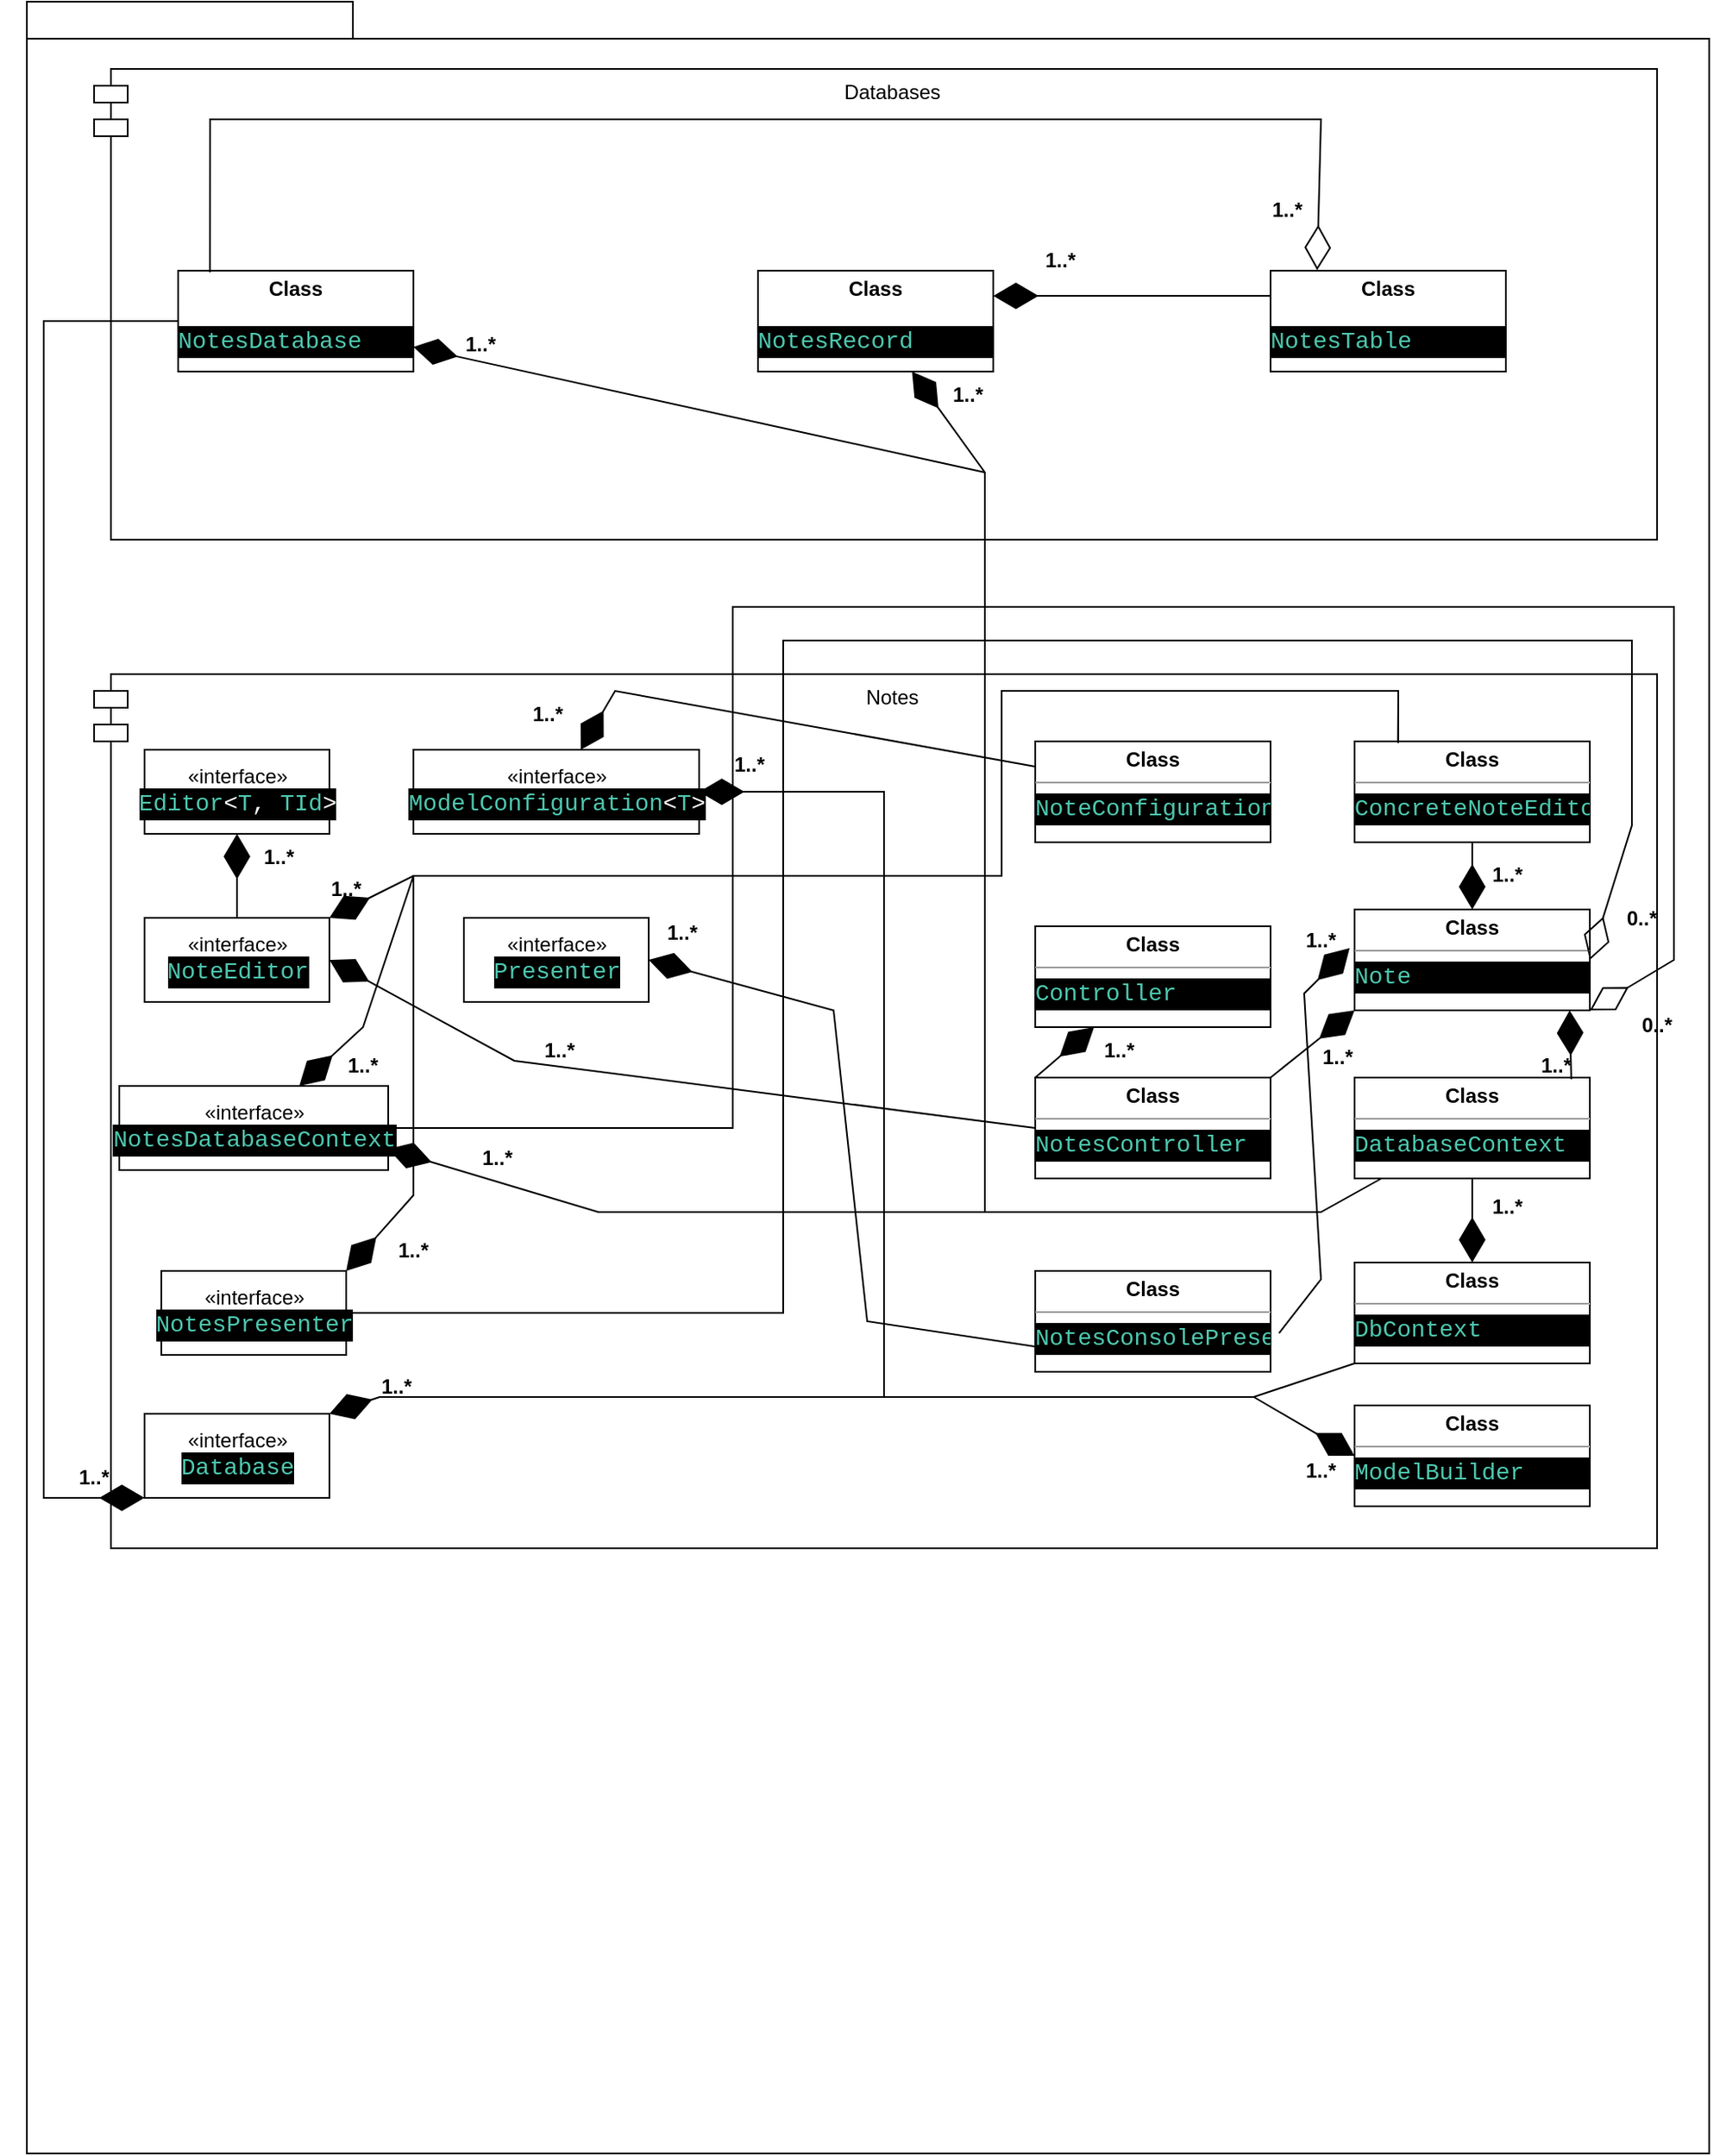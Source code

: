<mxfile version="20.3.0" type="device"><diagram name="Page-1" id="b5b7bab2-c9e2-2cf4-8b2a-24fd1a2a6d21"><mxGraphModel dx="1944" dy="1156" grid="1" gridSize="10" guides="1" tooltips="1" connect="1" arrows="1" fold="1" page="1" pageScale="1" pageWidth="827" pageHeight="1169" background="none" math="0" shadow="0"><root><mxCell id="0"/><mxCell id="1" parent="0"/><mxCell id="6e0c8c40b5770093-72" value="" style="shape=folder;fontStyle=1;spacingTop=10;tabWidth=194;tabHeight=22;tabPosition=left;html=1;rounded=0;shadow=0;comic=0;labelBackgroundColor=none;strokeWidth=1;fillColor=none;fontFamily=Verdana;fontSize=10;align=center;" parent="1" vertex="1"><mxGeometry x="-770" y="40" width="1001" height="1280" as="geometry"/></mxCell><mxCell id="svu-3tXYAn6ZeDctMNyL-2" value="Databases" style="shape=module;align=left;spacingLeft=20;align=center;verticalAlign=top;" vertex="1" parent="1"><mxGeometry x="-730" y="80" width="930" height="280" as="geometry"/></mxCell><mxCell id="svu-3tXYAn6ZeDctMNyL-4" value="Notes" style="shape=module;align=left;spacingLeft=20;align=center;verticalAlign=top;" vertex="1" parent="1"><mxGeometry x="-730" y="440" width="930" height="520" as="geometry"/></mxCell><mxCell id="svu-3tXYAn6ZeDctMNyL-6" value="&lt;p style=&quot;margin:0px;margin-top:4px;text-align:center;&quot;&gt;&lt;b&gt;Class&lt;/b&gt;&lt;br&gt;&lt;/p&gt;&lt;div&gt;&lt;b&gt;&lt;br&gt;&lt;/b&gt;&lt;/div&gt;&lt;div style=&quot;color: rgb(255, 255, 255); background-color: rgb(0, 0, 0); font-family: Consolas, &amp;quot;Courier New&amp;quot;, monospace; font-size: 14px; line-height: 19px;&quot;&gt;&lt;span style=&quot;color: #4ec9b0;&quot;&gt;NotesDatabase&lt;/span&gt;&lt;/div&gt;" style="verticalAlign=top;align=left;overflow=fill;fontSize=12;fontFamily=Helvetica;html=1;" vertex="1" parent="1"><mxGeometry x="-680" y="200" width="140" height="60" as="geometry"/></mxCell><mxCell id="svu-3tXYAn6ZeDctMNyL-7" value="&lt;p style=&quot;margin:0px;margin-top:4px;text-align:center;&quot;&gt;&lt;b&gt;Class&lt;/b&gt;&lt;br&gt;&lt;/p&gt;&lt;div&gt;&lt;b&gt;&lt;br&gt;&lt;/b&gt;&lt;/div&gt;&lt;div style=&quot;color: rgb(255, 255, 255); background-color: rgb(0, 0, 0); font-family: Consolas, &amp;quot;Courier New&amp;quot;, monospace; font-size: 14px; line-height: 19px;&quot;&gt;&lt;span style=&quot;color: #4ec9b0;&quot;&gt;NotesRecord&lt;/span&gt;&lt;/div&gt;" style="verticalAlign=top;align=left;overflow=fill;fontSize=12;fontFamily=Helvetica;html=1;" vertex="1" parent="1"><mxGeometry x="-335" y="200" width="140" height="60" as="geometry"/></mxCell><mxCell id="svu-3tXYAn6ZeDctMNyL-8" value="&lt;p style=&quot;margin:0px;margin-top:4px;text-align:center;&quot;&gt;&lt;b&gt;Class&lt;/b&gt;&lt;br&gt;&lt;/p&gt;&lt;div&gt;&lt;b&gt;&lt;br&gt;&lt;/b&gt;&lt;/div&gt;&lt;div style=&quot;color: rgb(255, 255, 255); background-color: rgb(0, 0, 0); font-family: Consolas, &amp;quot;Courier New&amp;quot;, monospace; font-size: 14px; line-height: 19px;&quot;&gt;&lt;span style=&quot;color: #4ec9b0;&quot;&gt;NotesTable&lt;/span&gt;&lt;/div&gt;" style="verticalAlign=top;align=left;overflow=fill;fontSize=12;fontFamily=Helvetica;html=1;" vertex="1" parent="1"><mxGeometry x="-30" y="200" width="140" height="60" as="geometry"/></mxCell><mxCell id="svu-3tXYAn6ZeDctMNyL-12" value="«interface»&lt;br&gt;&lt;div style=&quot;color: rgb(255, 255, 255); background-color: rgb(0, 0, 0); font-family: Consolas, &amp;quot;Courier New&amp;quot;, monospace; font-size: 14px; line-height: 19px;&quot;&gt;&lt;span style=&quot;color: #4ec9b0;&quot;&gt;Editor&lt;/span&gt;&amp;lt;&lt;span style=&quot;color: #4ec9b0;&quot;&gt;T&lt;/span&gt;, &lt;span style=&quot;color: #4ec9b0;&quot;&gt;TId&lt;/span&gt;&amp;gt;&lt;/div&gt;" style="html=1;" vertex="1" parent="1"><mxGeometry x="-700" y="485" width="110" height="50" as="geometry"/></mxCell><mxCell id="svu-3tXYAn6ZeDctMNyL-13" value="«interface»&lt;br&gt;&lt;div style=&quot;color: rgb(255, 255, 255); background-color: rgb(0, 0, 0); font-family: Consolas, &amp;quot;Courier New&amp;quot;, monospace; font-size: 14px; line-height: 19px;&quot;&gt;&lt;span style=&quot;color: #4ec9b0;&quot;&gt;NoteEditor&lt;/span&gt;&lt;/div&gt;" style="html=1;" vertex="1" parent="1"><mxGeometry x="-700" y="585" width="110" height="50" as="geometry"/></mxCell><mxCell id="svu-3tXYAn6ZeDctMNyL-14" value="«interface»&lt;br&gt;&lt;div style=&quot;color: rgb(255, 255, 255); background-color: rgb(0, 0, 0); font-family: Consolas, &amp;quot;Courier New&amp;quot;, monospace; font-size: 14px; line-height: 19px;&quot;&gt;&lt;span style=&quot;color: #4ec9b0;&quot;&gt;NotesDatabaseContext&lt;/span&gt;&lt;/div&gt;" style="html=1;" vertex="1" parent="1"><mxGeometry x="-715" y="685" width="160" height="50" as="geometry"/></mxCell><mxCell id="svu-3tXYAn6ZeDctMNyL-15" value="«interface»&lt;br&gt;&lt;div style=&quot;color: rgb(255, 255, 255); background-color: rgb(0, 0, 0); font-family: Consolas, &amp;quot;Courier New&amp;quot;, monospace; font-size: 14px; line-height: 19px;&quot;&gt;&lt;span style=&quot;color: #4ec9b0;&quot;&gt;NotesPresenter&lt;/span&gt;&lt;/div&gt;" style="html=1;" vertex="1" parent="1"><mxGeometry x="-690" y="795" width="110" height="50" as="geometry"/></mxCell><mxCell id="svu-3tXYAn6ZeDctMNyL-17" value="&lt;p style=&quot;margin:0px;margin-top:4px;text-align:center;&quot;&gt;&lt;b&gt;Class&lt;/b&gt;&lt;/p&gt;&lt;hr size=&quot;1&quot;&gt;&lt;div style=&quot;height:2px;&quot;&gt;&lt;div style=&quot;color: rgb(255, 255, 255); background-color: rgb(0, 0, 0); font-family: Consolas, &amp;quot;Courier New&amp;quot;, monospace; font-size: 14px; line-height: 19px;&quot;&gt;&lt;span style=&quot;color: #4ec9b0;&quot;&gt;ConcreteNoteEditor&lt;/span&gt;&lt;/div&gt;&lt;/div&gt;" style="verticalAlign=top;align=left;overflow=fill;fontSize=12;fontFamily=Helvetica;html=1;" vertex="1" parent="1"><mxGeometry x="20" y="480" width="140" height="60" as="geometry"/></mxCell><mxCell id="svu-3tXYAn6ZeDctMNyL-18" value="&lt;p style=&quot;margin:0px;margin-top:4px;text-align:center;&quot;&gt;&lt;b&gt;Class&lt;/b&gt;&lt;/p&gt;&lt;hr size=&quot;1&quot;&gt;&lt;div style=&quot;height:2px;&quot;&gt;&lt;div style=&quot;color: rgb(255, 255, 255); background-color: rgb(0, 0, 0); font-family: Consolas, &amp;quot;Courier New&amp;quot;, monospace; font-size: 14px; line-height: 19px;&quot;&gt;&lt;span style=&quot;color: #4ec9b0;&quot;&gt;Note&lt;/span&gt;&lt;/div&gt;&lt;/div&gt;" style="verticalAlign=top;align=left;overflow=fill;fontSize=12;fontFamily=Helvetica;html=1;" vertex="1" parent="1"><mxGeometry x="20" y="580" width="140" height="60" as="geometry"/></mxCell><mxCell id="svu-3tXYAn6ZeDctMNyL-19" value="«interface»&lt;br&gt;&lt;div style=&quot;color: rgb(255, 255, 255); background-color: rgb(0, 0, 0); font-family: Consolas, &amp;quot;Courier New&amp;quot;, monospace; font-size: 14px; line-height: 19px;&quot;&gt;&lt;span style=&quot;color: #4ec9b0;&quot;&gt;Database&lt;/span&gt;&lt;/div&gt;" style="html=1;" vertex="1" parent="1"><mxGeometry x="-700" y="880" width="110" height="50" as="geometry"/></mxCell><mxCell id="svu-3tXYAn6ZeDctMNyL-20" value="&lt;p style=&quot;margin:0px;margin-top:4px;text-align:center;&quot;&gt;&lt;b&gt;Class&lt;/b&gt;&lt;/p&gt;&lt;hr size=&quot;1&quot;&gt;&lt;div style=&quot;height:2px;&quot;&gt;&lt;div style=&quot;color: rgb(255, 255, 255); background-color: rgb(0, 0, 0); font-family: Consolas, &amp;quot;Courier New&amp;quot;, monospace; font-size: 14px; line-height: 19px;&quot;&gt;&lt;span style=&quot;color: #4ec9b0;&quot;&gt;DatabaseContext&lt;/span&gt;&lt;/div&gt;&lt;/div&gt;" style="verticalAlign=top;align=left;overflow=fill;fontSize=12;fontFamily=Helvetica;html=1;" vertex="1" parent="1"><mxGeometry x="20" y="680" width="140" height="60" as="geometry"/></mxCell><mxCell id="svu-3tXYAn6ZeDctMNyL-21" value="&lt;p style=&quot;margin:0px;margin-top:4px;text-align:center;&quot;&gt;&lt;b&gt;Class&lt;/b&gt;&lt;/p&gt;&lt;hr size=&quot;1&quot;&gt;&lt;div style=&quot;height:2px;&quot;&gt;&lt;div style=&quot;color: rgb(255, 255, 255); background-color: rgb(0, 0, 0); font-family: Consolas, &amp;quot;Courier New&amp;quot;, monospace; font-size: 14px; line-height: 19px;&quot;&gt;&lt;span style=&quot;color: #4ec9b0;&quot;&gt;DbContext&lt;/span&gt;&lt;/div&gt;&lt;/div&gt;" style="verticalAlign=top;align=left;overflow=fill;fontSize=12;fontFamily=Helvetica;html=1;" vertex="1" parent="1"><mxGeometry x="20" y="790" width="140" height="60" as="geometry"/></mxCell><mxCell id="svu-3tXYAn6ZeDctMNyL-23" value="&lt;p style=&quot;margin:0px;margin-top:4px;text-align:center;&quot;&gt;&lt;b&gt;Class&lt;/b&gt;&lt;/p&gt;&lt;hr size=&quot;1&quot;&gt;&lt;div style=&quot;height:2px;&quot;&gt;&lt;div style=&quot;color: rgb(255, 255, 255); background-color: rgb(0, 0, 0); font-family: Consolas, &amp;quot;Courier New&amp;quot;, monospace; font-size: 14px; line-height: 19px;&quot;&gt;&lt;span style=&quot;color: #4ec9b0;&quot;&gt;ModelBuilder&lt;/span&gt;&lt;/div&gt;&lt;/div&gt;" style="verticalAlign=top;align=left;overflow=fill;fontSize=12;fontFamily=Helvetica;html=1;" vertex="1" parent="1"><mxGeometry x="20" y="875" width="140" height="60" as="geometry"/></mxCell><mxCell id="svu-3tXYAn6ZeDctMNyL-24" value="«interface»&lt;br&gt;&lt;div style=&quot;color: rgb(255, 255, 255); background-color: rgb(0, 0, 0); font-family: Consolas, &amp;quot;Courier New&amp;quot;, monospace; font-size: 14px; line-height: 19px;&quot;&gt;&lt;span style=&quot;color: #4ec9b0;&quot;&gt;ModelConfiguration&lt;/span&gt;&amp;lt;&lt;span style=&quot;color: #4ec9b0;&quot;&gt;T&lt;/span&gt;&amp;gt;&lt;/div&gt;" style="html=1;" vertex="1" parent="1"><mxGeometry x="-540" y="485" width="170" height="50" as="geometry"/></mxCell><mxCell id="svu-3tXYAn6ZeDctMNyL-25" value="&lt;p style=&quot;margin:0px;margin-top:4px;text-align:center;&quot;&gt;&lt;b&gt;Class&lt;/b&gt;&lt;/p&gt;&lt;hr size=&quot;1&quot;&gt;&lt;div style=&quot;height:2px;&quot;&gt;&lt;div style=&quot;color: rgb(255, 255, 255); background-color: rgb(0, 0, 0); font-family: Consolas, &amp;quot;Courier New&amp;quot;, monospace; font-size: 14px; line-height: 19px;&quot;&gt;&lt;span style=&quot;color: #4ec9b0;&quot;&gt;NoteConfiguration&lt;/span&gt;&lt;/div&gt;&lt;/div&gt;" style="verticalAlign=top;align=left;overflow=fill;fontSize=12;fontFamily=Helvetica;html=1;" vertex="1" parent="1"><mxGeometry x="-170" y="480" width="140" height="60" as="geometry"/></mxCell><mxCell id="svu-3tXYAn6ZeDctMNyL-26" value="&lt;p style=&quot;margin:0px;margin-top:4px;text-align:center;&quot;&gt;&lt;b&gt;Class&lt;/b&gt;&lt;/p&gt;&lt;hr size=&quot;1&quot;&gt;&lt;div style=&quot;height:2px;&quot;&gt;&lt;div style=&quot;color: rgb(255, 255, 255); background-color: rgb(0, 0, 0); font-family: Consolas, &amp;quot;Courier New&amp;quot;, monospace; font-size: 14px; line-height: 19px;&quot;&gt;&lt;span style=&quot;color: #4ec9b0;&quot;&gt;Controller&lt;/span&gt;&lt;/div&gt;&lt;/div&gt;" style="verticalAlign=top;align=left;overflow=fill;fontSize=12;fontFamily=Helvetica;html=1;" vertex="1" parent="1"><mxGeometry x="-170" y="590" width="140" height="60" as="geometry"/></mxCell><mxCell id="svu-3tXYAn6ZeDctMNyL-27" value="&lt;p style=&quot;margin:0px;margin-top:4px;text-align:center;&quot;&gt;&lt;b&gt;Class&lt;/b&gt;&lt;/p&gt;&lt;hr size=&quot;1&quot;&gt;&lt;div style=&quot;height:2px;&quot;&gt;&lt;div style=&quot;color: rgb(255, 255, 255); background-color: rgb(0, 0, 0); font-family: Consolas, &amp;quot;Courier New&amp;quot;, monospace; font-size: 14px; line-height: 19px;&quot;&gt;&lt;span style=&quot;color: #4ec9b0;&quot;&gt;NotesController&lt;/span&gt;&lt;/div&gt;&lt;/div&gt;" style="verticalAlign=top;align=left;overflow=fill;fontSize=12;fontFamily=Helvetica;html=1;" vertex="1" parent="1"><mxGeometry x="-170" y="680" width="140" height="60" as="geometry"/></mxCell><mxCell id="svu-3tXYAn6ZeDctMNyL-28" value="&lt;p style=&quot;margin:0px;margin-top:4px;text-align:center;&quot;&gt;&lt;b&gt;Class&lt;/b&gt;&lt;/p&gt;&lt;hr size=&quot;1&quot;&gt;&lt;div style=&quot;height:2px;&quot;&gt;&lt;div style=&quot;color: rgb(255, 255, 255); background-color: rgb(0, 0, 0); font-family: Consolas, &amp;quot;Courier New&amp;quot;, monospace; font-size: 14px; line-height: 19px;&quot;&gt;&lt;span style=&quot;color: #4ec9b0;&quot;&gt;NotesConsolePresenter&lt;/span&gt;&lt;/div&gt;&lt;/div&gt;" style="verticalAlign=top;align=left;overflow=fill;fontSize=12;fontFamily=Helvetica;html=1;" vertex="1" parent="1"><mxGeometry x="-170" y="795" width="140" height="60" as="geometry"/></mxCell><mxCell id="svu-3tXYAn6ZeDctMNyL-29" value="«interface»&lt;br&gt;&lt;div style=&quot;color: rgb(255, 255, 255); background-color: rgb(0, 0, 0); font-family: Consolas, &amp;quot;Courier New&amp;quot;, monospace; font-size: 14px; line-height: 19px;&quot;&gt;&lt;span style=&quot;color: #4ec9b0;&quot;&gt;Presenter&lt;/span&gt;&lt;/div&gt;" style="html=1;" vertex="1" parent="1"><mxGeometry x="-510" y="585" width="110" height="50" as="geometry"/></mxCell><mxCell id="svu-3tXYAn6ZeDctMNyL-30" value="" style="endArrow=diamondThin;endFill=1;endSize=24;html=1;rounded=0;exitX=0;exitY=0.5;exitDx=0;exitDy=0;entryX=0;entryY=1;entryDx=0;entryDy=0;" edge="1" parent="1" source="svu-3tXYAn6ZeDctMNyL-6" target="svu-3tXYAn6ZeDctMNyL-19"><mxGeometry width="160" relative="1" as="geometry"><mxPoint x="-350" y="560" as="sourcePoint"/><mxPoint x="-190" y="560" as="targetPoint"/><Array as="points"><mxPoint x="-760" y="230"/><mxPoint x="-760" y="930"/></Array></mxGeometry></mxCell><mxCell id="svu-3tXYAn6ZeDctMNyL-32" value="1..*" style="text;align=center;fontStyle=1;verticalAlign=middle;spacingLeft=3;spacingRight=3;strokeColor=none;rotatable=0;points=[[0,0.5],[1,0.5]];portConstraint=eastwest;" vertex="1" parent="1"><mxGeometry x="-770" y="904" width="80" height="26" as="geometry"/></mxCell><mxCell id="svu-3tXYAn6ZeDctMNyL-33" value="" style="endArrow=diamondThin;endFill=0;endSize=24;html=1;rounded=0;exitX=0.135;exitY=0.016;exitDx=0;exitDy=0;exitPerimeter=0;entryX=0.198;entryY=-0.004;entryDx=0;entryDy=0;entryPerimeter=0;" edge="1" parent="1" source="svu-3tXYAn6ZeDctMNyL-6" target="svu-3tXYAn6ZeDctMNyL-8"><mxGeometry width="160" relative="1" as="geometry"><mxPoint x="-370" y="620" as="sourcePoint"/><mxPoint x="-210" y="620" as="targetPoint"/><Array as="points"><mxPoint x="-661" y="110"/><mxPoint y="110"/></Array></mxGeometry></mxCell><mxCell id="svu-3tXYAn6ZeDctMNyL-34" value="1..*" style="text;align=center;fontStyle=1;verticalAlign=middle;spacingLeft=3;spacingRight=3;strokeColor=none;rotatable=0;points=[[0,0.5],[1,0.5]];portConstraint=eastwest;" vertex="1" parent="1"><mxGeometry x="-60" y="150" width="80" height="26" as="geometry"/></mxCell><mxCell id="svu-3tXYAn6ZeDctMNyL-35" value="" style="endArrow=diamondThin;endFill=1;endSize=24;html=1;rounded=0;exitX=0;exitY=0.25;exitDx=0;exitDy=0;entryX=1;entryY=0.25;entryDx=0;entryDy=0;" edge="1" parent="1" source="svu-3tXYAn6ZeDctMNyL-8" target="svu-3tXYAn6ZeDctMNyL-7"><mxGeometry width="160" relative="1" as="geometry"><mxPoint x="-140" y="310" as="sourcePoint"/><mxPoint x="20" y="310" as="targetPoint"/></mxGeometry></mxCell><mxCell id="svu-3tXYAn6ZeDctMNyL-36" value="1..*" style="text;align=center;fontStyle=1;verticalAlign=middle;spacingLeft=3;spacingRight=3;strokeColor=none;rotatable=0;points=[[0,0.5],[1,0.5]];portConstraint=eastwest;" vertex="1" parent="1"><mxGeometry x="-195" y="180" width="80" height="26" as="geometry"/></mxCell><mxCell id="svu-3tXYAn6ZeDctMNyL-37" value="" style="endArrow=diamondThin;endFill=1;endSize=24;html=1;rounded=0;exitX=0.5;exitY=0;exitDx=0;exitDy=0;" edge="1" parent="1" source="svu-3tXYAn6ZeDctMNyL-13" target="svu-3tXYAn6ZeDctMNyL-12"><mxGeometry width="160" relative="1" as="geometry"><mxPoint x="-450" y="590" as="sourcePoint"/><mxPoint x="-290" y="590" as="targetPoint"/></mxGeometry></mxCell><mxCell id="svu-3tXYAn6ZeDctMNyL-38" value="1..*" style="text;align=center;fontStyle=1;verticalAlign=middle;spacingLeft=3;spacingRight=3;strokeColor=none;rotatable=0;points=[[0,0.5],[1,0.5]];portConstraint=eastwest;" vertex="1" parent="1"><mxGeometry x="-660" y="535" width="80" height="26" as="geometry"/></mxCell><mxCell id="svu-3tXYAn6ZeDctMNyL-39" value="" style="endArrow=diamondThin;endFill=0;endSize=24;html=1;rounded=0;exitX=1;exitY=0.5;exitDx=0;exitDy=0;entryX=1;entryY=1;entryDx=0;entryDy=0;" edge="1" parent="1" source="svu-3tXYAn6ZeDctMNyL-14" target="svu-3tXYAn6ZeDctMNyL-18"><mxGeometry width="160" relative="1" as="geometry"><mxPoint x="-420" y="760" as="sourcePoint"/><mxPoint x="-260" y="760" as="targetPoint"/><Array as="points"><mxPoint x="-350" y="710"/><mxPoint x="-350" y="400"/><mxPoint x="210" y="400"/><mxPoint x="210" y="610"/></Array></mxGeometry></mxCell><mxCell id="svu-3tXYAn6ZeDctMNyL-40" value="0..*" style="text;align=center;fontStyle=1;verticalAlign=middle;spacingLeft=3;spacingRight=3;strokeColor=none;rotatable=0;points=[[0,0.5],[1,0.5]];portConstraint=eastwest;" vertex="1" parent="1"><mxGeometry x="160" y="635" width="80" height="26" as="geometry"/></mxCell><mxCell id="svu-3tXYAn6ZeDctMNyL-42" value="" style="endArrow=diamondThin;endFill=0;endSize=24;html=1;rounded=0;exitX=1;exitY=0.5;exitDx=0;exitDy=0;entryX=1;entryY=0.5;entryDx=0;entryDy=0;" edge="1" parent="1" target="svu-3tXYAn6ZeDctMNyL-18"><mxGeometry width="160" relative="1" as="geometry"><mxPoint x="-580" y="820" as="sourcePoint"/><mxPoint x="135" y="750" as="targetPoint"/><Array as="points"><mxPoint x="-320" y="820"/><mxPoint x="-320" y="420"/><mxPoint x="185" y="420"/><mxPoint x="185" y="530"/></Array></mxGeometry></mxCell><mxCell id="svu-3tXYAn6ZeDctMNyL-43" value="0..*" style="text;align=center;fontStyle=1;verticalAlign=middle;spacingLeft=3;spacingRight=3;strokeColor=none;rotatable=0;points=[[0,0.5],[1,0.5]];portConstraint=eastwest;" vertex="1" parent="1"><mxGeometry x="151" y="571.5" width="80" height="26" as="geometry"/></mxCell><mxCell id="svu-3tXYAn6ZeDctMNyL-44" value="" style="endArrow=diamondThin;endFill=1;endSize=24;html=1;rounded=0;exitX=0.185;exitY=-0.004;exitDx=0;exitDy=0;exitPerimeter=0;entryX=1;entryY=0;entryDx=0;entryDy=0;" edge="1" parent="1" source="svu-3tXYAn6ZeDctMNyL-17" target="svu-3tXYAn6ZeDctMNyL-13"><mxGeometry width="160" relative="1" as="geometry"><mxPoint x="-270" y="620" as="sourcePoint"/><mxPoint x="-110" y="620" as="targetPoint"/><Array as="points"><mxPoint x="46" y="450"/><mxPoint x="-190" y="450"/><mxPoint x="-190" y="560"/><mxPoint x="-540" y="560"/></Array></mxGeometry></mxCell><mxCell id="svu-3tXYAn6ZeDctMNyL-45" value="" style="endArrow=diamondThin;endFill=1;endSize=24;html=1;rounded=0;exitX=0.185;exitY=0.016;exitDx=0;exitDy=0;exitPerimeter=0;" edge="1" parent="1" source="svu-3tXYAn6ZeDctMNyL-17" target="svu-3tXYAn6ZeDctMNyL-14"><mxGeometry width="160" relative="1" as="geometry"><mxPoint x="55.9" y="489.76" as="sourcePoint"/><mxPoint x="-580" y="595" as="targetPoint"/><Array as="points"><mxPoint x="46" y="450"/><mxPoint x="-190" y="450"/><mxPoint x="-190" y="560"/><mxPoint x="-540" y="560"/><mxPoint x="-570" y="650"/></Array></mxGeometry></mxCell><mxCell id="svu-3tXYAn6ZeDctMNyL-46" value="" style="endArrow=diamondThin;endFill=1;endSize=24;html=1;rounded=0;entryX=1;entryY=0;entryDx=0;entryDy=0;" edge="1" parent="1" target="svu-3tXYAn6ZeDctMNyL-15"><mxGeometry width="160" relative="1" as="geometry"><mxPoint x="-540" y="560" as="sourcePoint"/><mxPoint x="-280" y="610" as="targetPoint"/><Array as="points"><mxPoint x="-540" y="750"/></Array></mxGeometry></mxCell><mxCell id="svu-3tXYAn6ZeDctMNyL-47" value="1..*" style="text;align=center;fontStyle=1;verticalAlign=middle;spacingLeft=3;spacingRight=3;strokeColor=none;rotatable=0;points=[[0,0.5],[1,0.5]];portConstraint=eastwest;" vertex="1" parent="1"><mxGeometry x="-620" y="554" width="80" height="26" as="geometry"/></mxCell><mxCell id="svu-3tXYAn6ZeDctMNyL-48" value="1..*" style="text;align=center;fontStyle=1;verticalAlign=middle;spacingLeft=3;spacingRight=3;strokeColor=none;rotatable=0;points=[[0,0.5],[1,0.5]];portConstraint=eastwest;" vertex="1" parent="1"><mxGeometry x="-610" y="659" width="80" height="26" as="geometry"/></mxCell><mxCell id="svu-3tXYAn6ZeDctMNyL-49" value="1..*" style="text;align=center;fontStyle=1;verticalAlign=middle;spacingLeft=3;spacingRight=3;strokeColor=none;rotatable=0;points=[[0,0.5],[1,0.5]];portConstraint=eastwest;" vertex="1" parent="1"><mxGeometry x="-580" y="769" width="80" height="26" as="geometry"/></mxCell><mxCell id="svu-3tXYAn6ZeDctMNyL-50" value="" style="endArrow=diamondThin;endFill=1;endSize=24;html=1;rounded=0;exitX=0.5;exitY=1;exitDx=0;exitDy=0;entryX=0.5;entryY=0;entryDx=0;entryDy=0;" edge="1" parent="1" source="svu-3tXYAn6ZeDctMNyL-17" target="svu-3tXYAn6ZeDctMNyL-18"><mxGeometry width="160" relative="1" as="geometry"><mxPoint x="-210" y="640" as="sourcePoint"/><mxPoint x="-50" y="640" as="targetPoint"/></mxGeometry></mxCell><mxCell id="svu-3tXYAn6ZeDctMNyL-51" value="1..*" style="text;align=center;fontStyle=1;verticalAlign=middle;spacingLeft=3;spacingRight=3;strokeColor=none;rotatable=0;points=[[0,0.5],[1,0.5]];portConstraint=eastwest;" vertex="1" parent="1"><mxGeometry x="71" y="545.5" width="80" height="26" as="geometry"/></mxCell><mxCell id="svu-3tXYAn6ZeDctMNyL-53" value="" style="endArrow=diamondThin;endFill=1;endSize=24;html=1;rounded=0;exitX=0.5;exitY=1;exitDx=0;exitDy=0;entryX=0.5;entryY=0;entryDx=0;entryDy=0;" edge="1" parent="1" source="svu-3tXYAn6ZeDctMNyL-20" target="svu-3tXYAn6ZeDctMNyL-21"><mxGeometry width="160" relative="1" as="geometry"><mxPoint x="-310" y="830" as="sourcePoint"/><mxPoint x="-150" y="830" as="targetPoint"/></mxGeometry></mxCell><mxCell id="svu-3tXYAn6ZeDctMNyL-54" value="1..*" style="text;align=center;fontStyle=1;verticalAlign=middle;spacingLeft=3;spacingRight=3;strokeColor=none;rotatable=0;points=[[0,0.5],[1,0.5]];portConstraint=eastwest;" vertex="1" parent="1"><mxGeometry x="71" y="743" width="80" height="26" as="geometry"/></mxCell><mxCell id="svu-3tXYAn6ZeDctMNyL-55" value="" style="endArrow=diamondThin;endFill=1;endSize=24;html=1;rounded=0;entryX=1;entryY=0.75;entryDx=0;entryDy=0;" edge="1" parent="1" source="svu-3tXYAn6ZeDctMNyL-20" target="svu-3tXYAn6ZeDctMNyL-14"><mxGeometry width="160" relative="1" as="geometry"><mxPoint x="-330" y="820" as="sourcePoint"/><mxPoint x="-170" y="820" as="targetPoint"/><Array as="points"><mxPoint y="760"/><mxPoint x="-430" y="760"/></Array></mxGeometry></mxCell><mxCell id="svu-3tXYAn6ZeDctMNyL-56" value="1..*" style="text;align=center;fontStyle=1;verticalAlign=middle;spacingLeft=3;spacingRight=3;strokeColor=none;rotatable=0;points=[[0,0.5],[1,0.5]];portConstraint=eastwest;" vertex="1" parent="1"><mxGeometry x="-530" y="714" width="80" height="26" as="geometry"/></mxCell><mxCell id="svu-3tXYAn6ZeDctMNyL-57" value="" style="endArrow=diamondThin;endFill=1;endSize=24;html=1;rounded=0;entryX=0.914;entryY=1;entryDx=0;entryDy=0;entryPerimeter=0;exitX=0.921;exitY=0.017;exitDx=0;exitDy=0;exitPerimeter=0;" edge="1" parent="1" source="svu-3tXYAn6ZeDctMNyL-20" target="svu-3tXYAn6ZeDctMNyL-18"><mxGeometry width="160" relative="1" as="geometry"><mxPoint x="-180" y="750" as="sourcePoint"/><mxPoint x="-20" y="750" as="targetPoint"/></mxGeometry></mxCell><mxCell id="svu-3tXYAn6ZeDctMNyL-58" value="1..*" style="text;align=center;fontStyle=1;verticalAlign=middle;spacingLeft=3;spacingRight=3;strokeColor=none;rotatable=0;points=[[0,0.5],[1,0.5]];portConstraint=eastwest;" vertex="1" parent="1"><mxGeometry x="100" y="659" width="80" height="26" as="geometry"/></mxCell><mxCell id="svu-3tXYAn6ZeDctMNyL-59" value="" style="endArrow=diamondThin;endFill=1;endSize=24;html=1;rounded=0;" edge="1" parent="1" target="svu-3tXYAn6ZeDctMNyL-7"><mxGeometry width="160" relative="1" as="geometry"><mxPoint x="-200" y="760" as="sourcePoint"/><mxPoint x="-170" y="600" as="targetPoint"/><Array as="points"><mxPoint x="-200" y="320"/></Array></mxGeometry></mxCell><mxCell id="svu-3tXYAn6ZeDctMNyL-60" value="" style="endArrow=diamondThin;endFill=1;endSize=24;html=1;rounded=0;" edge="1" parent="1" target="svu-3tXYAn6ZeDctMNyL-6"><mxGeometry width="160" relative="1" as="geometry"><mxPoint x="-200" y="320" as="sourcePoint"/><mxPoint x="-250" y="580" as="targetPoint"/></mxGeometry></mxCell><mxCell id="svu-3tXYAn6ZeDctMNyL-61" value="1..*" style="text;align=center;fontStyle=1;verticalAlign=middle;spacingLeft=3;spacingRight=3;strokeColor=none;rotatable=0;points=[[0,0.5],[1,0.5]];portConstraint=eastwest;" vertex="1" parent="1"><mxGeometry x="-540" y="230" width="80" height="26" as="geometry"/></mxCell><mxCell id="svu-3tXYAn6ZeDctMNyL-62" value="1..*" style="text;align=center;fontStyle=1;verticalAlign=middle;spacingLeft=3;spacingRight=3;strokeColor=none;rotatable=0;points=[[0,0.5],[1,0.5]];portConstraint=eastwest;" vertex="1" parent="1"><mxGeometry x="-250" y="260" width="80" height="26" as="geometry"/></mxCell><mxCell id="svu-3tXYAn6ZeDctMNyL-63" value="" style="endArrow=diamondThin;endFill=1;endSize=24;html=1;rounded=0;exitX=0;exitY=1;exitDx=0;exitDy=0;entryX=1;entryY=0;entryDx=0;entryDy=0;startArrow=none;" edge="1" parent="1" source="svu-3tXYAn6ZeDctMNyL-21" target="svu-3tXYAn6ZeDctMNyL-19"><mxGeometry width="160" relative="1" as="geometry"><mxPoint x="-350" y="760" as="sourcePoint"/><mxPoint x="-190" y="760" as="targetPoint"/><Array as="points"><mxPoint x="-40" y="870"/><mxPoint x="-560" y="870"/></Array></mxGeometry></mxCell><mxCell id="svu-3tXYAn6ZeDctMNyL-64" value="1..*" style="text;align=center;fontStyle=1;verticalAlign=middle;spacingLeft=3;spacingRight=3;strokeColor=none;rotatable=0;points=[[0,0.5],[1,0.5]];portConstraint=eastwest;" vertex="1" parent="1"><mxGeometry x="-590" y="850" width="80" height="26" as="geometry"/></mxCell><mxCell id="svu-3tXYAn6ZeDctMNyL-66" value="" style="endArrow=none;endFill=1;endSize=24;html=1;rounded=0;exitX=0;exitY=1;exitDx=0;exitDy=0;" edge="1" parent="1" source="svu-3tXYAn6ZeDctMNyL-21"><mxGeometry width="160" relative="1" as="geometry"><mxPoint x="20" y="850" as="sourcePoint"/><mxPoint x="20" y="850" as="targetPoint"/><Array as="points"/></mxGeometry></mxCell><mxCell id="svu-3tXYAn6ZeDctMNyL-67" value="" style="endArrow=diamondThin;endFill=1;endSize=24;html=1;rounded=0;entryX=0;entryY=0.5;entryDx=0;entryDy=0;" edge="1" parent="1" target="svu-3tXYAn6ZeDctMNyL-23"><mxGeometry width="160" relative="1" as="geometry"><mxPoint x="-40" y="870" as="sourcePoint"/><mxPoint x="-160" y="780" as="targetPoint"/></mxGeometry></mxCell><mxCell id="svu-3tXYAn6ZeDctMNyL-68" value="" style="endArrow=diamondThin;endFill=1;endSize=24;html=1;rounded=0;entryX=1;entryY=0.5;entryDx=0;entryDy=0;" edge="1" parent="1" target="svu-3tXYAn6ZeDctMNyL-24"><mxGeometry width="160" relative="1" as="geometry"><mxPoint x="-260" y="870" as="sourcePoint"/><mxPoint x="-230" y="760" as="targetPoint"/><Array as="points"><mxPoint x="-260" y="510"/></Array></mxGeometry></mxCell><mxCell id="svu-3tXYAn6ZeDctMNyL-69" value="1..*" style="text;align=center;fontStyle=1;verticalAlign=middle;spacingLeft=3;spacingRight=3;strokeColor=none;rotatable=0;points=[[0,0.5],[1,0.5]];portConstraint=eastwest;" vertex="1" parent="1"><mxGeometry x="-40" y="900" width="80" height="26" as="geometry"/></mxCell><mxCell id="svu-3tXYAn6ZeDctMNyL-70" value="1..*" style="text;align=center;fontStyle=1;verticalAlign=middle;spacingLeft=3;spacingRight=3;strokeColor=none;rotatable=0;points=[[0,0.5],[1,0.5]];portConstraint=eastwest;" vertex="1" parent="1"><mxGeometry x="-380" y="480" width="80" height="26" as="geometry"/></mxCell><mxCell id="svu-3tXYAn6ZeDctMNyL-71" value="" style="endArrow=diamondThin;endFill=1;endSize=24;html=1;rounded=0;exitX=0;exitY=0.25;exitDx=0;exitDy=0;" edge="1" parent="1" source="svu-3tXYAn6ZeDctMNyL-25" target="svu-3tXYAn6ZeDctMNyL-24"><mxGeometry width="160" relative="1" as="geometry"><mxPoint x="-330" y="580" as="sourcePoint"/><mxPoint x="-170" y="580" as="targetPoint"/><Array as="points"><mxPoint x="-420" y="450"/></Array></mxGeometry></mxCell><mxCell id="svu-3tXYAn6ZeDctMNyL-72" value="1..*" style="text;align=center;fontStyle=1;verticalAlign=middle;spacingLeft=3;spacingRight=3;strokeColor=none;rotatable=0;points=[[0,0.5],[1,0.5]];portConstraint=eastwest;" vertex="1" parent="1"><mxGeometry x="-500" y="450" width="80" height="26" as="geometry"/></mxCell><mxCell id="svu-3tXYAn6ZeDctMNyL-73" value="" style="endArrow=diamondThin;endFill=1;endSize=24;html=1;rounded=0;entryX=0.25;entryY=1;entryDx=0;entryDy=0;exitX=0;exitY=0;exitDx=0;exitDy=0;" edge="1" parent="1" source="svu-3tXYAn6ZeDctMNyL-27" target="svu-3tXYAn6ZeDctMNyL-26"><mxGeometry width="160" relative="1" as="geometry"><mxPoint x="-290" y="620" as="sourcePoint"/><mxPoint x="-130" y="620" as="targetPoint"/></mxGeometry></mxCell><mxCell id="svu-3tXYAn6ZeDctMNyL-74" value="1..*" style="text;align=center;fontStyle=1;verticalAlign=middle;spacingLeft=3;spacingRight=3;strokeColor=none;rotatable=0;points=[[0,0.5],[1,0.5]];portConstraint=eastwest;" vertex="1" parent="1"><mxGeometry x="-160" y="650" width="80" height="26" as="geometry"/></mxCell><mxCell id="svu-3tXYAn6ZeDctMNyL-75" value="" style="endArrow=diamondThin;endFill=1;endSize=24;html=1;rounded=0;entryX=0;entryY=1;entryDx=0;entryDy=0;exitX=1;exitY=0;exitDx=0;exitDy=0;" edge="1" parent="1" source="svu-3tXYAn6ZeDctMNyL-27" target="svu-3tXYAn6ZeDctMNyL-18"><mxGeometry width="160" relative="1" as="geometry"><mxPoint x="-290" y="620" as="sourcePoint"/><mxPoint x="-130" y="620" as="targetPoint"/></mxGeometry></mxCell><mxCell id="svu-3tXYAn6ZeDctMNyL-76" value="1..*" style="text;align=center;fontStyle=1;verticalAlign=middle;spacingLeft=3;spacingRight=3;strokeColor=none;rotatable=0;points=[[0,0.5],[1,0.5]];portConstraint=eastwest;" vertex="1" parent="1"><mxGeometry x="-30" y="654" width="80" height="26" as="geometry"/></mxCell><mxCell id="svu-3tXYAn6ZeDctMNyL-77" value="" style="endArrow=diamondThin;endFill=1;endSize=24;html=1;rounded=0;entryX=1;entryY=0.5;entryDx=0;entryDy=0;exitX=0;exitY=0.5;exitDx=0;exitDy=0;" edge="1" parent="1" source="svu-3tXYAn6ZeDctMNyL-27" target="svu-3tXYAn6ZeDctMNyL-13"><mxGeometry width="160" relative="1" as="geometry"><mxPoint x="-390" y="640" as="sourcePoint"/><mxPoint x="-230" y="640" as="targetPoint"/><Array as="points"><mxPoint x="-480" y="670"/></Array></mxGeometry></mxCell><mxCell id="svu-3tXYAn6ZeDctMNyL-78" value="1..*" style="text;align=center;fontStyle=1;verticalAlign=middle;spacingLeft=3;spacingRight=3;strokeColor=none;rotatable=0;points=[[0,0.5],[1,0.5]];portConstraint=eastwest;" vertex="1" parent="1"><mxGeometry x="-493" y="650" width="80" height="26" as="geometry"/></mxCell><mxCell id="svu-3tXYAn6ZeDctMNyL-79" value="" style="endArrow=diamondThin;endFill=1;endSize=24;html=1;rounded=0;exitX=1.036;exitY=0.617;exitDx=0;exitDy=0;exitPerimeter=0;entryX=-0.021;entryY=0.383;entryDx=0;entryDy=0;entryPerimeter=0;" edge="1" parent="1" source="svu-3tXYAn6ZeDctMNyL-28" target="svu-3tXYAn6ZeDctMNyL-18"><mxGeometry width="160" relative="1" as="geometry"><mxPoint x="-290" y="660" as="sourcePoint"/><mxPoint x="-130" y="660" as="targetPoint"/><Array as="points"><mxPoint y="800"/><mxPoint x="-10" y="630"/></Array></mxGeometry></mxCell><mxCell id="svu-3tXYAn6ZeDctMNyL-80" value="1..*" style="text;align=center;fontStyle=1;verticalAlign=middle;spacingLeft=3;spacingRight=3;strokeColor=none;rotatable=0;points=[[0,0.5],[1,0.5]];portConstraint=eastwest;" vertex="1" parent="1"><mxGeometry x="-40" y="584.5" width="80" height="26" as="geometry"/></mxCell><mxCell id="svu-3tXYAn6ZeDctMNyL-81" value="" style="endArrow=diamondThin;endFill=1;endSize=24;html=1;rounded=0;exitX=0;exitY=0.75;exitDx=0;exitDy=0;entryX=1;entryY=0.5;entryDx=0;entryDy=0;" edge="1" parent="1" source="svu-3tXYAn6ZeDctMNyL-28" target="svu-3tXYAn6ZeDctMNyL-29"><mxGeometry width="160" relative="1" as="geometry"><mxPoint x="-390" y="670" as="sourcePoint"/><mxPoint x="-230" y="670" as="targetPoint"/><Array as="points"><mxPoint x="-270" y="825"/><mxPoint x="-290" y="640"/></Array></mxGeometry></mxCell><mxCell id="svu-3tXYAn6ZeDctMNyL-82" value="1..*" style="text;align=center;fontStyle=1;verticalAlign=middle;spacingLeft=3;spacingRight=3;strokeColor=none;rotatable=0;points=[[0,0.5],[1,0.5]];portConstraint=eastwest;" vertex="1" parent="1"><mxGeometry x="-420" y="580" width="80" height="26" as="geometry"/></mxCell></root></mxGraphModel></diagram></mxfile>